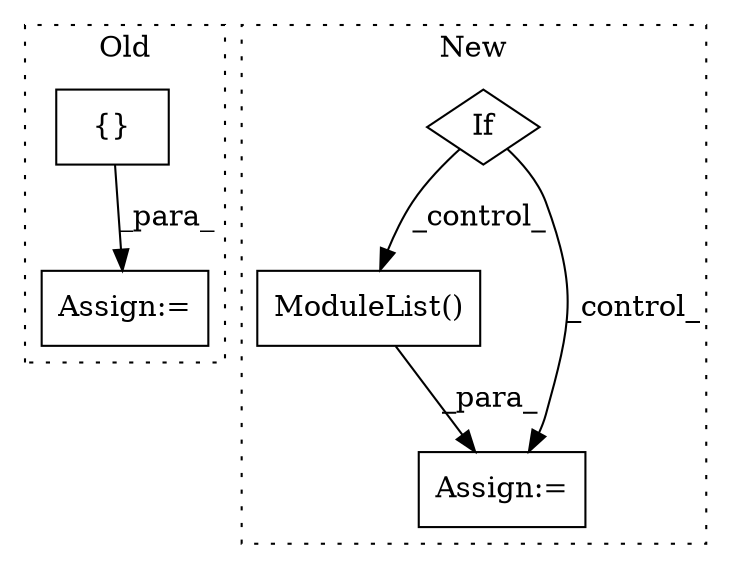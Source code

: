 digraph G {
subgraph cluster0 {
1 [label="{}" a="95" s="4177,4178" l="2,1" shape="box"];
3 [label="Assign:=" a="68" s="4157" l="3" shape="box"];
label = "Old";
style="dotted";
}
subgraph cluster1 {
2 [label="ModuleList()" a="75" s="5699" l="15" shape="box"];
4 [label="Assign:=" a="68" s="6165" l="3" shape="box"];
5 [label="If" a="96" s="5309" l="3" shape="diamond"];
label = "New";
style="dotted";
}
1 -> 3 [label="_para_"];
2 -> 4 [label="_para_"];
5 -> 2 [label="_control_"];
5 -> 4 [label="_control_"];
}